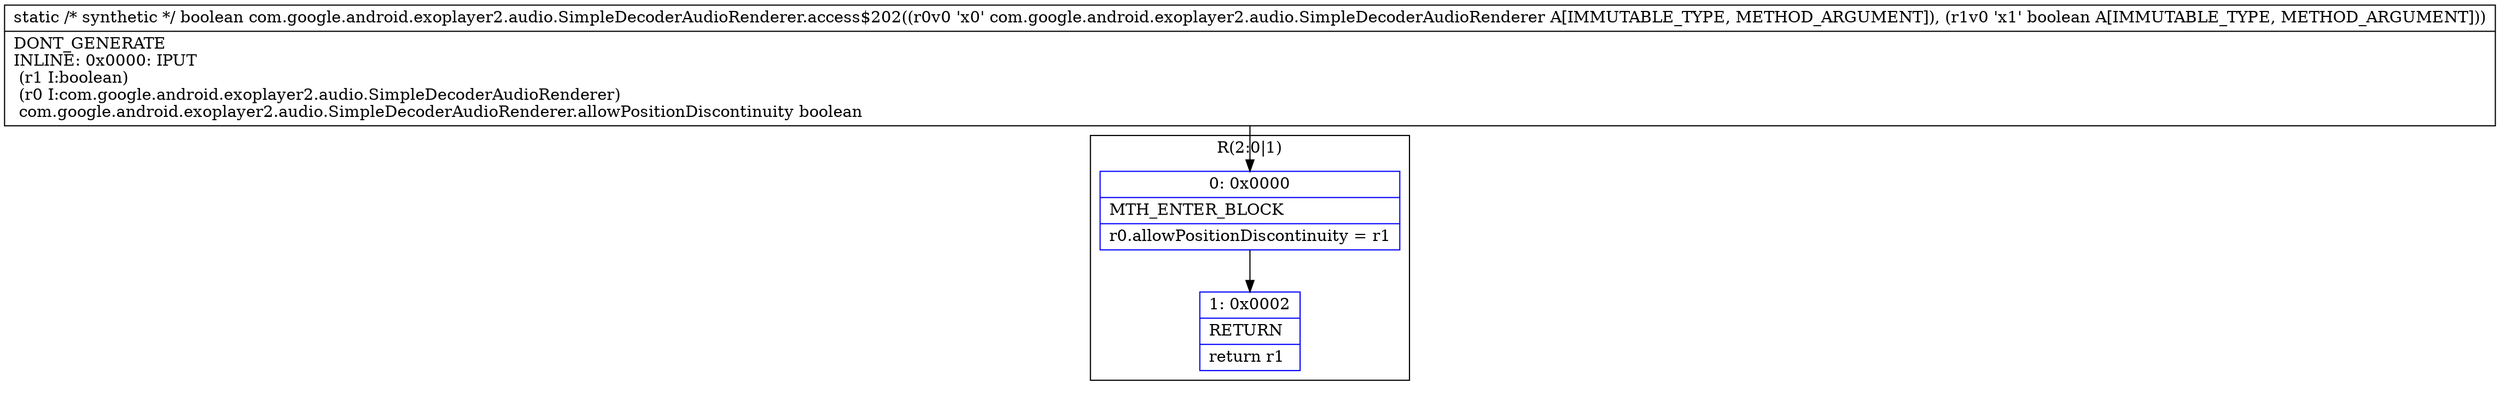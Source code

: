 digraph "CFG forcom.google.android.exoplayer2.audio.SimpleDecoderAudioRenderer.access$202(Lcom\/google\/android\/exoplayer2\/audio\/SimpleDecoderAudioRenderer;Z)Z" {
subgraph cluster_Region_293528922 {
label = "R(2:0|1)";
node [shape=record,color=blue];
Node_0 [shape=record,label="{0\:\ 0x0000|MTH_ENTER_BLOCK\l|r0.allowPositionDiscontinuity = r1\l}"];
Node_1 [shape=record,label="{1\:\ 0x0002|RETURN\l|return r1\l}"];
}
MethodNode[shape=record,label="{static \/* synthetic *\/ boolean com.google.android.exoplayer2.audio.SimpleDecoderAudioRenderer.access$202((r0v0 'x0' com.google.android.exoplayer2.audio.SimpleDecoderAudioRenderer A[IMMUTABLE_TYPE, METHOD_ARGUMENT]), (r1v0 'x1' boolean A[IMMUTABLE_TYPE, METHOD_ARGUMENT]))  | DONT_GENERATE\lINLINE: 0x0000: IPUT  \l  (r1 I:boolean)\l  (r0 I:com.google.android.exoplayer2.audio.SimpleDecoderAudioRenderer)\l com.google.android.exoplayer2.audio.SimpleDecoderAudioRenderer.allowPositionDiscontinuity boolean\l}"];
MethodNode -> Node_0;
Node_0 -> Node_1;
}

